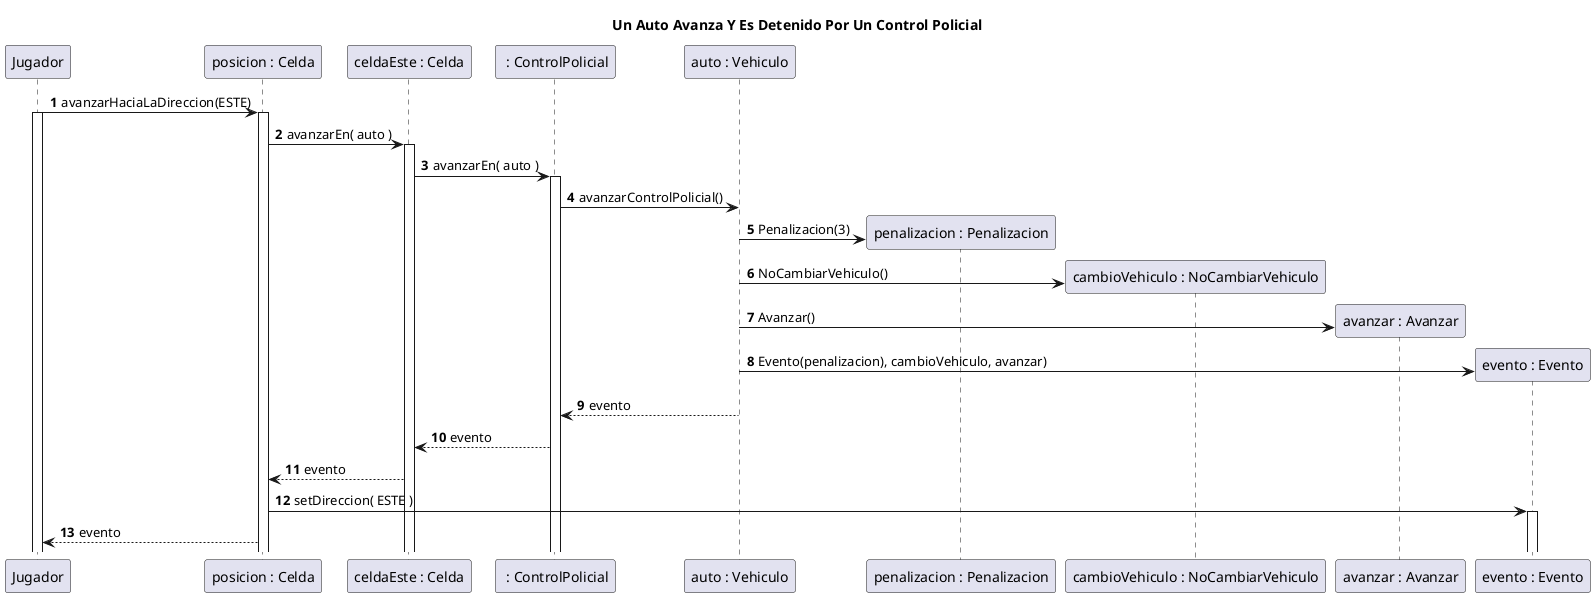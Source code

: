@startuml
title Un Auto Avanza Y Es Detenido Por Un Control Policial

autonumber

Jugador -> "posicion : Celda"++: avanzarHaciaLaDireccion(ESTE)

activate Jugador
"posicion : Celda" -> "celdaEste : Celda"++: avanzarEn( auto )


"celdaEste : Celda" -> " : ControlPolicial"++: avanzarEn( auto )

" : ControlPolicial" -> "auto : Vehiculo": avanzarControlPolicial()

create "penalizacion : Penalizacion"
"auto : Vehiculo"-> "penalizacion : Penalizacion": Penalizacion(3)

create "cambioVehiculo : NoCambiarVehiculo"
"auto : Vehiculo"-> "cambioVehiculo : NoCambiarVehiculo": NoCambiarVehiculo()

create "avanzar : Avanzar"
"auto : Vehiculo"-> "avanzar : Avanzar": Avanzar()

create "evento : Evento"
"auto : Vehiculo" -> "evento : Evento": Evento(penalizacion), cambioVehiculo, avanzar)

"auto : Vehiculo" --> " : ControlPolicial": evento
" : ControlPolicial" --> "celdaEste : Celda": evento
"celdaEste : Celda" --> "posicion : Celda": evento
"posicion : Celda" -> "evento : Evento"++: setDireccion( ESTE )
"posicion : Celda" --> Jugador : evento

@enduml